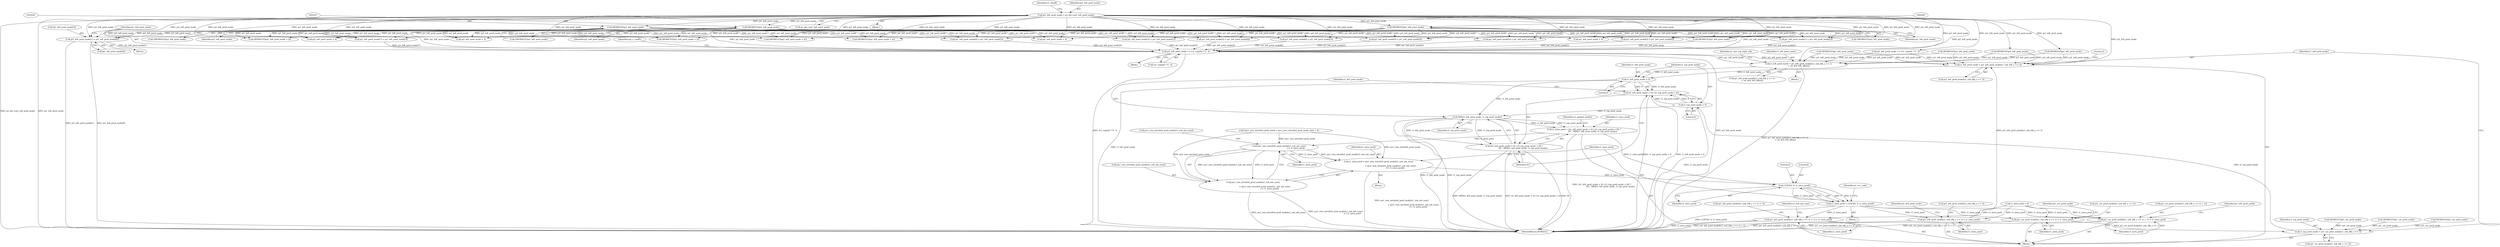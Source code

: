 digraph "0_Android_a583270e1c96d307469c83dc42bd3c5f1b9ef63f@pointer" {
"1002172" [label="(Call,pi1_left_pred_mode[1] = pi1_left_pred_mode[0])"];
"1002036" [label="(Call,(WORD32*)pi1_left_pred_mode)"];
"1001930" [label="(Call,pi1_left_pred_mode = ps_dec->pi1_left_pred_mode)"];
"1002044" [label="(Call,(WORD32*)pi1_left_pred_mode)"];
"1002028" [label="(Call,(WORD32*)pi1_left_pred_mode)"];
"1002179" [label="(Call,pi1_left_pred_mode += (u1_topmb) ? 0 : 4)"];
"1002261" [label="(Call,i1_left_pred_mode = pi1_left_pred_mode[u1_sub_blk_y << 1])"];
"1002385" [label="(Call,i1_left_pred_mode < 0)"];
"1002384" [label="(Call,(i1_left_pred_mode < 0) | (i1_top_pred_mode < 0))"];
"1002392" [label="(Call,MIN(i1_left_pred_mode, i1_top_pred_mode))"];
"1002381" [label="(Call,i1_intra_pred = ((i1_left_pred_mode < 0) | (i1_top_pred_mode < 0)) ?\n                            DC : MIN(i1_left_pred_mode, i1_top_pred_mode))"];
"1002422" [label="(Call,pu1_rem_intra4x4_pred_mode[u1_sub_mb_num]\n                                                     >= i1_intra_pred)"];
"1002416" [label="(Call,i1_intra_pred = pu1_rem_intra4x4_pred_mode[u1_sub_mb_num]\n\n                                     + (pu1_rem_intra4x4_pred_mode[u1_sub_mb_num]\n                                                     >= i1_intra_pred))"];
"1002429" [label="(Call,CLIP3(0, 8, i1_intra_pred))"];
"1002427" [label="(Call,i1_intra_pred = CLIP3(0, 8, i1_intra_pred))"];
"1002581" [label="(Call,pi1_cur_pred_mode[u1_sub_blk_x << 1] = i1_intra_pred)"];
"1002254" [label="(Call,i1_top_pred_mode = pi1_cur_pred_mode[u1_sub_blk_x << 1])"];
"1002388" [label="(Call,i1_top_pred_mode < 0)"];
"1002588" [label="(Call,pi1_cur_pred_mode[(u1_sub_blk_x << 1) + 1] = i1_intra_pred)"];
"1002597" [label="(Call,pi1_left_pred_mode[u1_sub_blk_y << 1] = i1_intra_pred)"];
"1002604" [label="(Call,pi1_left_pred_mode[(u1_sub_blk_y << 1) + 1] = i1_intra_pred)"];
"1002418" [label="(Call,pu1_rem_intra4x4_pred_mode[u1_sub_mb_num]\n\n                                     + (pu1_rem_intra4x4_pred_mode[u1_sub_mb_num]\n                                                     >= i1_intra_pred))"];
"1002383" [label="(Call,((i1_left_pred_mode < 0) | (i1_top_pred_mode < 0)) ?\n                            DC : MIN(i1_left_pred_mode, i1_top_pred_mode))"];
"1002273" [label="(Call,i1_left_pred_mode = pi1_left_pred_mode[(u1_sub_blk_y << 1)\n + u4_4x4_left_offset])"];
"1002176" [label="(Call,pi1_left_pred_mode[0])"];
"1002030" [label="(Identifier,pi1_left_pred_mode)"];
"1002080" [label="(Call,(WORD32*)(pi1_left_pred_mode + 4))"];
"1002605" [label="(Call,pi1_left_pred_mode[(u1_sub_blk_y << 1) + 1])"];
"1002273" [label="(Call,i1_left_pred_mode = pi1_left_pred_mode[(u1_sub_blk_y << 1)\n + u4_4x4_left_offset])"];
"1002381" [label="(Call,i1_intra_pred = ((i1_left_pred_mode < 0) | (i1_top_pred_mode < 0)) ?\n                            DC : MIN(i1_left_pred_mode, i1_top_pred_mode))"];
"1002415" [label="(Block,)"];
"1002121" [label="(Call,pi1_left_pred_mode + 4)"];
"1002418" [label="(Call,pu1_rem_intra4x4_pred_mode[u1_sub_mb_num]\n\n                                     + (pu1_rem_intra4x4_pred_mode[u1_sub_mb_num]\n                                                     >= i1_intra_pred))"];
"1002386" [label="(Identifier,i1_left_pred_mode)"];
"1002137" [label="(Call,pi1_left_pred_mode[6] = pi1_left_pred_mode[3])"];
"1002165" [label="(Call,pi1_left_pred_mode[2] = pi1_left_pred_mode[1])"];
"1002035" [label="(Call,*(WORD32*)pi1_left_pred_mode)"];
"1002597" [label="(Call,pi1_left_pred_mode[u1_sub_blk_y << 1] = i1_intra_pred)"];
"1002216" [label="(Call,(WORD32*)pi1_left_pred_mode)"];
"1002581" [label="(Call,pi1_cur_pred_mode[u1_sub_blk_x << 1] = i1_intra_pred)"];
"1002272" [label="(Block,)"];
"1002187" [label="(Call,pi1_left_pred_mode += (u1_topmb) ? 0 : 4)"];
"1002130" [label="(Call,pi1_left_pred_mode[7] = pi1_left_pred_mode[3])"];
"1002447" [label="(Call,i1_intra_pred = 0)"];
"1002422" [label="(Call,pu1_rem_intra4x4_pred_mode[u1_sub_mb_num]\n                                                     >= i1_intra_pred)"];
"1002082" [label="(Call,pi1_left_pred_mode + 4)"];
"1002429" [label="(Call,CLIP3(0, 8, i1_intra_pred))"];
"1002430" [label="(Literal,0)"];
"1002603" [label="(Identifier,i1_intra_pred)"];
"1002389" [label="(Identifier,i1_top_pred_mode)"];
"1002261" [label="(Call,i1_left_pred_mode = pi1_left_pred_mode[u1_sub_blk_y << 1])"];
"1002144" [label="(Call,pi1_left_pred_mode[5] = pi1_left_pred_mode[2])"];
"1002431" [label="(Literal,8)"];
"1002417" [label="(Identifier,i1_intra_pred)"];
"1001951" [label="(Call,(WORD32*)pi1_left_pred_mode)"];
"1002419" [label="(Call,pu1_rem_intra4x4_pred_mode[u1_sub_mb_num])"];
"1001993" [label="(Block,)"];
"1001932" [label="(Call,ps_dec->pi1_left_pred_mode)"];
"1002173" [label="(Call,pi1_left_pred_mode[1])"];
"1002387" [label="(Literal,0)"];
"1002423" [label="(Call,pu1_rem_intra4x4_pred_mode[u1_sub_mb_num])"];
"1002070" [label="(Call,(WORD32*)(pi1_left_pred_mode + 4))"];
"1002394" [label="(Identifier,i1_top_pred_mode)"];
"1002589" [label="(Call,pi1_cur_pred_mode[(u1_sub_blk_x << 1) + 1])"];
"1002242" [label="(Identifier,u1_sub_mb_num)"];
"1002606" [label="(Identifier,pi1_left_pred_mode)"];
"1001937" [label="(Identifier,u1_mbaff)"];
"1002043" [label="(Call,*(WORD32*)pi1_left_pred_mode)"];
"1002428" [label="(Identifier,i1_intra_pred)"];
"1001822" [label="(Block,)"];
"1002582" [label="(Call,pi1_cur_pred_mode[u1_sub_blk_x << 1])"];
"1002243" [label="(Block,)"];
"1002205" [label="(Call,(WORD32*)pi1_left_pred_mode)"];
"1002416" [label="(Call,i1_intra_pred = pu1_rem_intra4x4_pred_mode[u1_sub_mb_num]\n\n                                     + (pu1_rem_intra4x4_pred_mode[u1_sub_mb_num]\n                                                     >= i1_intra_pred))"];
"1002392" [label="(Call,MIN(i1_left_pred_mode, i1_top_pred_mode))"];
"1002046" [label="(Identifier,pi1_left_pred_mode)"];
"1002283" [label="(Identifier,u1_use_top_right_mb)"];
"1002221" [label="(Identifier,pi2_y_coeff1)"];
"1002072" [label="(Call,pi1_left_pred_mode + 4)"];
"1002027" [label="(Call,*(WORD32*)pi1_left_pred_mode)"];
"1002391" [label="(Identifier,DC)"];
"1002384" [label="(Call,(i1_left_pred_mode < 0) | (i1_top_pred_mode < 0))"];
"1003254" [label="(MethodReturn,WORD32)"];
"1002587" [label="(Identifier,i1_intra_pred)"];
"1002432" [label="(Identifier,i1_intra_pred)"];
"1002270" [label="(Literal,2)"];
"1002398" [label="(Identifier,u1_packed_modes)"];
"1002125" [label="(Call,(WORD32*)pi1_left_pred_mode)"];
"1002103" [label="(Call,pi1_left_pred_mode[2] = pi1_left_pred_mode[4])"];
"1002393" [label="(Identifier,i1_left_pred_mode)"];
"1002090" [label="(Call,(WORD32*)(pi1_left_pred_mode + 4))"];
"1002036" [label="(Call,(WORD32*)pi1_left_pred_mode)"];
"1002382" [label="(Identifier,i1_intra_pred)"];
"1002436" [label="(Identifier,u1_err_code)"];
"1001931" [label="(Identifier,pi1_left_pred_mode)"];
"1002044" [label="(Call,(WORD32*)pi1_left_pred_mode)"];
"1002390" [label="(Literal,0)"];
"1002151" [label="(Call,pi1_left_pred_mode[4] = pi1_left_pred_mode[2])"];
"1002275" [label="(Call,pi1_left_pred_mode[(u1_sub_blk_y << 1)\n + u4_4x4_left_offset])"];
"1002604" [label="(Call,pi1_left_pred_mode[(u1_sub_blk_y << 1) + 1] = i1_intra_pred)"];
"1002385" [label="(Call,i1_left_pred_mode < 0)"];
"1002383" [label="(Call,((i1_left_pred_mode < 0) | (i1_top_pred_mode < 0)) ?\n                            DC : MIN(i1_left_pred_mode, i1_top_pred_mode))"];
"1002588" [label="(Call,pi1_cur_pred_mode[(u1_sub_blk_x << 1) + 1] = i1_intra_pred)"];
"1002180" [label="(Identifier,pi1_left_pred_mode)"];
"1002596" [label="(Identifier,i1_intra_pred)"];
"1002262" [label="(Identifier,i1_left_pred_mode)"];
"1002172" [label="(Call,pi1_left_pred_mode[1] = pi1_left_pred_mode[0])"];
"1002179" [label="(Call,pi1_left_pred_mode += (u1_topmb) ? 0 : 4)"];
"1001899" [label="(Call,(WORD32*)pi1_cur_pred_mode)"];
"1001930" [label="(Call,pi1_left_pred_mode = ps_dec->pi1_left_pred_mode)"];
"1002028" [label="(Call,(WORD32*)pi1_left_pred_mode)"];
"1002395" [label="(Block,)"];
"1001849" [label="(Call,*pu1_rem_intra4x4_pred_mode = pu1_prev_intra4x4_pred_mode_data + 4)"];
"1001962" [label="(Call,(WORD32*)pi1_left_pred_mode)"];
"1002598" [label="(Call,pi1_left_pred_mode[u1_sub_blk_y << 1])"];
"1002158" [label="(Call,pi1_left_pred_mode[3] = pi1_left_pred_mode[1])"];
"1002256" [label="(Call,pi1_cur_pred_mode[u1_sub_blk_x << 1])"];
"1002119" [label="(Call,(WORD32*)(pi1_left_pred_mode + 4))"];
"1002110" [label="(Call,pi1_left_pred_mode[3] = pi1_left_pred_mode[6])"];
"1001921" [label="(Call,(WORD32*)pi1_cur_pred_mode)"];
"1002096" [label="(Call,pi1_left_pred_mode[1] = pi1_left_pred_mode[2])"];
"1002388" [label="(Call,i1_top_pred_mode < 0)"];
"1002255" [label="(Identifier,i1_top_pred_mode)"];
"1001910" [label="(Call,(WORD32*)pi1_cur_pred_mode)"];
"1002590" [label="(Identifier,pi1_cur_pred_mode)"];
"1002254" [label="(Call,i1_top_pred_mode = pi1_cur_pred_mode[u1_sub_blk_x << 1])"];
"1002129" [label="(Block,)"];
"1002038" [label="(Identifier,pi1_left_pred_mode)"];
"1002426" [label="(Identifier,i1_intra_pred)"];
"1002274" [label="(Identifier,i1_left_pred_mode)"];
"1002599" [label="(Identifier,pi1_left_pred_mode)"];
"1002427" [label="(Call,i1_intra_pred = CLIP3(0, 8, i1_intra_pred))"];
"1002092" [label="(Call,pi1_left_pred_mode + 4)"];
"1002263" [label="(Call,pi1_left_pred_mode[u1_sub_blk_y << 1])"];
"1002612" [label="(Identifier,i1_intra_pred)"];
"1002181" [label="(Call,(u1_topmb) ? 0 : 4)"];
"1002172" -> "1002129"  [label="AST: "];
"1002172" -> "1002176"  [label="CFG: "];
"1002173" -> "1002172"  [label="AST: "];
"1002176" -> "1002172"  [label="AST: "];
"1002180" -> "1002172"  [label="CFG: "];
"1002172" -> "1003254"  [label="DDG: pi1_left_pred_mode[1]"];
"1002172" -> "1003254"  [label="DDG: pi1_left_pred_mode[0]"];
"1002036" -> "1002172"  [label="DDG: pi1_left_pred_mode"];
"1002044" -> "1002172"  [label="DDG: pi1_left_pred_mode"];
"1002028" -> "1002172"  [label="DDG: pi1_left_pred_mode"];
"1001930" -> "1002172"  [label="DDG: pi1_left_pred_mode"];
"1002172" -> "1002179"  [label="DDG: pi1_left_pred_mode[1]"];
"1002036" -> "1002035"  [label="AST: "];
"1002036" -> "1002038"  [label="CFG: "];
"1002037" -> "1002036"  [label="AST: "];
"1002038" -> "1002036"  [label="AST: "];
"1002035" -> "1002036"  [label="CFG: "];
"1001930" -> "1002036"  [label="DDG: pi1_left_pred_mode"];
"1002036" -> "1002070"  [label="DDG: pi1_left_pred_mode"];
"1002036" -> "1002072"  [label="DDG: pi1_left_pred_mode"];
"1002036" -> "1002080"  [label="DDG: pi1_left_pred_mode"];
"1002036" -> "1002082"  [label="DDG: pi1_left_pred_mode"];
"1002036" -> "1002090"  [label="DDG: pi1_left_pred_mode"];
"1002036" -> "1002092"  [label="DDG: pi1_left_pred_mode"];
"1002036" -> "1002096"  [label="DDG: pi1_left_pred_mode"];
"1002036" -> "1002103"  [label="DDG: pi1_left_pred_mode"];
"1002036" -> "1002110"  [label="DDG: pi1_left_pred_mode"];
"1002036" -> "1002119"  [label="DDG: pi1_left_pred_mode"];
"1002036" -> "1002121"  [label="DDG: pi1_left_pred_mode"];
"1002036" -> "1002125"  [label="DDG: pi1_left_pred_mode"];
"1002036" -> "1002130"  [label="DDG: pi1_left_pred_mode"];
"1002036" -> "1002137"  [label="DDG: pi1_left_pred_mode"];
"1002036" -> "1002144"  [label="DDG: pi1_left_pred_mode"];
"1002036" -> "1002151"  [label="DDG: pi1_left_pred_mode"];
"1002036" -> "1002158"  [label="DDG: pi1_left_pred_mode"];
"1002036" -> "1002165"  [label="DDG: pi1_left_pred_mode"];
"1002036" -> "1002179"  [label="DDG: pi1_left_pred_mode"];
"1001930" -> "1001822"  [label="AST: "];
"1001930" -> "1001932"  [label="CFG: "];
"1001931" -> "1001930"  [label="AST: "];
"1001932" -> "1001930"  [label="AST: "];
"1001937" -> "1001930"  [label="CFG: "];
"1001930" -> "1003254"  [label="DDG: ps_dec->pi1_left_pred_mode"];
"1001930" -> "1003254"  [label="DDG: pi1_left_pred_mode"];
"1001930" -> "1001951"  [label="DDG: pi1_left_pred_mode"];
"1001930" -> "1001962"  [label="DDG: pi1_left_pred_mode"];
"1001930" -> "1002028"  [label="DDG: pi1_left_pred_mode"];
"1001930" -> "1002044"  [label="DDG: pi1_left_pred_mode"];
"1001930" -> "1002070"  [label="DDG: pi1_left_pred_mode"];
"1001930" -> "1002072"  [label="DDG: pi1_left_pred_mode"];
"1001930" -> "1002080"  [label="DDG: pi1_left_pred_mode"];
"1001930" -> "1002082"  [label="DDG: pi1_left_pred_mode"];
"1001930" -> "1002090"  [label="DDG: pi1_left_pred_mode"];
"1001930" -> "1002092"  [label="DDG: pi1_left_pred_mode"];
"1001930" -> "1002096"  [label="DDG: pi1_left_pred_mode"];
"1001930" -> "1002103"  [label="DDG: pi1_left_pred_mode"];
"1001930" -> "1002110"  [label="DDG: pi1_left_pred_mode"];
"1001930" -> "1002119"  [label="DDG: pi1_left_pred_mode"];
"1001930" -> "1002121"  [label="DDG: pi1_left_pred_mode"];
"1001930" -> "1002125"  [label="DDG: pi1_left_pred_mode"];
"1001930" -> "1002130"  [label="DDG: pi1_left_pred_mode"];
"1001930" -> "1002137"  [label="DDG: pi1_left_pred_mode"];
"1001930" -> "1002144"  [label="DDG: pi1_left_pred_mode"];
"1001930" -> "1002151"  [label="DDG: pi1_left_pred_mode"];
"1001930" -> "1002158"  [label="DDG: pi1_left_pred_mode"];
"1001930" -> "1002165"  [label="DDG: pi1_left_pred_mode"];
"1001930" -> "1002179"  [label="DDG: pi1_left_pred_mode"];
"1001930" -> "1002187"  [label="DDG: pi1_left_pred_mode"];
"1001930" -> "1002261"  [label="DDG: pi1_left_pred_mode"];
"1001930" -> "1002273"  [label="DDG: pi1_left_pred_mode"];
"1002044" -> "1002043"  [label="AST: "];
"1002044" -> "1002046"  [label="CFG: "];
"1002045" -> "1002044"  [label="AST: "];
"1002046" -> "1002044"  [label="AST: "];
"1002043" -> "1002044"  [label="CFG: "];
"1002044" -> "1002070"  [label="DDG: pi1_left_pred_mode"];
"1002044" -> "1002072"  [label="DDG: pi1_left_pred_mode"];
"1002044" -> "1002080"  [label="DDG: pi1_left_pred_mode"];
"1002044" -> "1002082"  [label="DDG: pi1_left_pred_mode"];
"1002044" -> "1002090"  [label="DDG: pi1_left_pred_mode"];
"1002044" -> "1002092"  [label="DDG: pi1_left_pred_mode"];
"1002044" -> "1002096"  [label="DDG: pi1_left_pred_mode"];
"1002044" -> "1002103"  [label="DDG: pi1_left_pred_mode"];
"1002044" -> "1002110"  [label="DDG: pi1_left_pred_mode"];
"1002044" -> "1002119"  [label="DDG: pi1_left_pred_mode"];
"1002044" -> "1002121"  [label="DDG: pi1_left_pred_mode"];
"1002044" -> "1002125"  [label="DDG: pi1_left_pred_mode"];
"1002044" -> "1002130"  [label="DDG: pi1_left_pred_mode"];
"1002044" -> "1002137"  [label="DDG: pi1_left_pred_mode"];
"1002044" -> "1002144"  [label="DDG: pi1_left_pred_mode"];
"1002044" -> "1002151"  [label="DDG: pi1_left_pred_mode"];
"1002044" -> "1002158"  [label="DDG: pi1_left_pred_mode"];
"1002044" -> "1002165"  [label="DDG: pi1_left_pred_mode"];
"1002044" -> "1002179"  [label="DDG: pi1_left_pred_mode"];
"1002028" -> "1002027"  [label="AST: "];
"1002028" -> "1002030"  [label="CFG: "];
"1002029" -> "1002028"  [label="AST: "];
"1002030" -> "1002028"  [label="AST: "];
"1002027" -> "1002028"  [label="CFG: "];
"1002028" -> "1002070"  [label="DDG: pi1_left_pred_mode"];
"1002028" -> "1002072"  [label="DDG: pi1_left_pred_mode"];
"1002028" -> "1002080"  [label="DDG: pi1_left_pred_mode"];
"1002028" -> "1002082"  [label="DDG: pi1_left_pred_mode"];
"1002028" -> "1002090"  [label="DDG: pi1_left_pred_mode"];
"1002028" -> "1002092"  [label="DDG: pi1_left_pred_mode"];
"1002028" -> "1002096"  [label="DDG: pi1_left_pred_mode"];
"1002028" -> "1002103"  [label="DDG: pi1_left_pred_mode"];
"1002028" -> "1002110"  [label="DDG: pi1_left_pred_mode"];
"1002028" -> "1002119"  [label="DDG: pi1_left_pred_mode"];
"1002028" -> "1002121"  [label="DDG: pi1_left_pred_mode"];
"1002028" -> "1002125"  [label="DDG: pi1_left_pred_mode"];
"1002028" -> "1002130"  [label="DDG: pi1_left_pred_mode"];
"1002028" -> "1002137"  [label="DDG: pi1_left_pred_mode"];
"1002028" -> "1002144"  [label="DDG: pi1_left_pred_mode"];
"1002028" -> "1002151"  [label="DDG: pi1_left_pred_mode"];
"1002028" -> "1002158"  [label="DDG: pi1_left_pred_mode"];
"1002028" -> "1002165"  [label="DDG: pi1_left_pred_mode"];
"1002028" -> "1002179"  [label="DDG: pi1_left_pred_mode"];
"1002179" -> "1001993"  [label="AST: "];
"1002179" -> "1002181"  [label="CFG: "];
"1002180" -> "1002179"  [label="AST: "];
"1002181" -> "1002179"  [label="AST: "];
"1002221" -> "1002179"  [label="CFG: "];
"1002179" -> "1003254"  [label="DDG: (u1_topmb) ? 0 : 4"];
"1002179" -> "1003254"  [label="DDG: pi1_left_pred_mode"];
"1002110" -> "1002179"  [label="DDG: pi1_left_pred_mode[3]"];
"1002144" -> "1002179"  [label="DDG: pi1_left_pred_mode[5]"];
"1002130" -> "1002179"  [label="DDG: pi1_left_pred_mode[7]"];
"1002158" -> "1002179"  [label="DDG: pi1_left_pred_mode[3]"];
"1002125" -> "1002179"  [label="DDG: pi1_left_pred_mode"];
"1002096" -> "1002179"  [label="DDG: pi1_left_pred_mode[1]"];
"1002151" -> "1002179"  [label="DDG: pi1_left_pred_mode[4]"];
"1002103" -> "1002179"  [label="DDG: pi1_left_pred_mode[2]"];
"1002137" -> "1002179"  [label="DDG: pi1_left_pred_mode[6]"];
"1002165" -> "1002179"  [label="DDG: pi1_left_pred_mode[2]"];
"1002179" -> "1002261"  [label="DDG: pi1_left_pred_mode"];
"1002179" -> "1002273"  [label="DDG: pi1_left_pred_mode"];
"1002261" -> "1002243"  [label="AST: "];
"1002261" -> "1002263"  [label="CFG: "];
"1002262" -> "1002261"  [label="AST: "];
"1002263" -> "1002261"  [label="AST: "];
"1002270" -> "1002261"  [label="CFG: "];
"1002205" -> "1002261"  [label="DDG: pi1_left_pred_mode"];
"1002597" -> "1002261"  [label="DDG: pi1_left_pred_mode[u1_sub_blk_y << 1]"];
"1001951" -> "1002261"  [label="DDG: pi1_left_pred_mode"];
"1002187" -> "1002261"  [label="DDG: pi1_left_pred_mode"];
"1002216" -> "1002261"  [label="DDG: pi1_left_pred_mode"];
"1001962" -> "1002261"  [label="DDG: pi1_left_pred_mode"];
"1002261" -> "1002385"  [label="DDG: i1_left_pred_mode"];
"1002385" -> "1002384"  [label="AST: "];
"1002385" -> "1002387"  [label="CFG: "];
"1002386" -> "1002385"  [label="AST: "];
"1002387" -> "1002385"  [label="AST: "];
"1002389" -> "1002385"  [label="CFG: "];
"1002385" -> "1003254"  [label="DDG: i1_left_pred_mode"];
"1002385" -> "1002384"  [label="DDG: i1_left_pred_mode"];
"1002385" -> "1002384"  [label="DDG: 0"];
"1002273" -> "1002385"  [label="DDG: i1_left_pred_mode"];
"1002385" -> "1002392"  [label="DDG: i1_left_pred_mode"];
"1002384" -> "1002383"  [label="AST: "];
"1002384" -> "1002388"  [label="CFG: "];
"1002388" -> "1002384"  [label="AST: "];
"1002391" -> "1002384"  [label="CFG: "];
"1002393" -> "1002384"  [label="CFG: "];
"1002384" -> "1003254"  [label="DDG: i1_left_pred_mode < 0"];
"1002384" -> "1003254"  [label="DDG: i1_top_pred_mode < 0"];
"1002388" -> "1002384"  [label="DDG: i1_top_pred_mode"];
"1002388" -> "1002384"  [label="DDG: 0"];
"1002392" -> "1002383"  [label="AST: "];
"1002392" -> "1002394"  [label="CFG: "];
"1002393" -> "1002392"  [label="AST: "];
"1002394" -> "1002392"  [label="AST: "];
"1002383" -> "1002392"  [label="CFG: "];
"1002392" -> "1003254"  [label="DDG: i1_left_pred_mode"];
"1002392" -> "1003254"  [label="DDG: i1_top_pred_mode"];
"1002392" -> "1002381"  [label="DDG: i1_left_pred_mode"];
"1002392" -> "1002381"  [label="DDG: i1_top_pred_mode"];
"1002392" -> "1002383"  [label="DDG: i1_left_pred_mode"];
"1002392" -> "1002383"  [label="DDG: i1_top_pred_mode"];
"1002388" -> "1002392"  [label="DDG: i1_top_pred_mode"];
"1002381" -> "1002243"  [label="AST: "];
"1002381" -> "1002383"  [label="CFG: "];
"1002382" -> "1002381"  [label="AST: "];
"1002383" -> "1002381"  [label="AST: "];
"1002398" -> "1002381"  [label="CFG: "];
"1002381" -> "1003254"  [label="DDG: ((i1_left_pred_mode < 0) | (i1_top_pred_mode < 0)) ?\n                            DC : MIN(i1_left_pred_mode, i1_top_pred_mode)"];
"1002381" -> "1002422"  [label="DDG: i1_intra_pred"];
"1002381" -> "1002429"  [label="DDG: i1_intra_pred"];
"1002422" -> "1002418"  [label="AST: "];
"1002422" -> "1002426"  [label="CFG: "];
"1002423" -> "1002422"  [label="AST: "];
"1002426" -> "1002422"  [label="AST: "];
"1002418" -> "1002422"  [label="CFG: "];
"1002422" -> "1002416"  [label="DDG: pu1_rem_intra4x4_pred_mode[u1_sub_mb_num]"];
"1002422" -> "1002416"  [label="DDG: i1_intra_pred"];
"1002422" -> "1002418"  [label="DDG: pu1_rem_intra4x4_pred_mode[u1_sub_mb_num]"];
"1002422" -> "1002418"  [label="DDG: i1_intra_pred"];
"1001849" -> "1002422"  [label="DDG: pu1_rem_intra4x4_pred_mode"];
"1002416" -> "1002415"  [label="AST: "];
"1002416" -> "1002418"  [label="CFG: "];
"1002417" -> "1002416"  [label="AST: "];
"1002418" -> "1002416"  [label="AST: "];
"1002428" -> "1002416"  [label="CFG: "];
"1002416" -> "1003254"  [label="DDG: pu1_rem_intra4x4_pred_mode[u1_sub_mb_num]\n\n                                     + (pu1_rem_intra4x4_pred_mode[u1_sub_mb_num]\n                                                     >= i1_intra_pred)"];
"1001849" -> "1002416"  [label="DDG: pu1_rem_intra4x4_pred_mode"];
"1002416" -> "1002429"  [label="DDG: i1_intra_pred"];
"1002429" -> "1002427"  [label="AST: "];
"1002429" -> "1002432"  [label="CFG: "];
"1002430" -> "1002429"  [label="AST: "];
"1002431" -> "1002429"  [label="AST: "];
"1002432" -> "1002429"  [label="AST: "];
"1002427" -> "1002429"  [label="CFG: "];
"1002429" -> "1002427"  [label="DDG: 0"];
"1002429" -> "1002427"  [label="DDG: 8"];
"1002429" -> "1002427"  [label="DDG: i1_intra_pred"];
"1002427" -> "1002395"  [label="AST: "];
"1002428" -> "1002427"  [label="AST: "];
"1002436" -> "1002427"  [label="CFG: "];
"1002427" -> "1003254"  [label="DDG: CLIP3(0, 8, i1_intra_pred)"];
"1002427" -> "1002581"  [label="DDG: i1_intra_pred"];
"1002427" -> "1002588"  [label="DDG: i1_intra_pred"];
"1002427" -> "1002597"  [label="DDG: i1_intra_pred"];
"1002427" -> "1002604"  [label="DDG: i1_intra_pred"];
"1002581" -> "1002243"  [label="AST: "];
"1002581" -> "1002587"  [label="CFG: "];
"1002582" -> "1002581"  [label="AST: "];
"1002587" -> "1002581"  [label="AST: "];
"1002590" -> "1002581"  [label="CFG: "];
"1002581" -> "1003254"  [label="DDG: pi1_cur_pred_mode[u1_sub_blk_x << 1]"];
"1002581" -> "1002254"  [label="DDG: pi1_cur_pred_mode[u1_sub_blk_x << 1]"];
"1002447" -> "1002581"  [label="DDG: i1_intra_pred"];
"1002254" -> "1002243"  [label="AST: "];
"1002254" -> "1002256"  [label="CFG: "];
"1002255" -> "1002254"  [label="AST: "];
"1002256" -> "1002254"  [label="AST: "];
"1002262" -> "1002254"  [label="CFG: "];
"1001921" -> "1002254"  [label="DDG: pi1_cur_pred_mode"];
"1001899" -> "1002254"  [label="DDG: pi1_cur_pred_mode"];
"1001910" -> "1002254"  [label="DDG: pi1_cur_pred_mode"];
"1002254" -> "1002388"  [label="DDG: i1_top_pred_mode"];
"1002388" -> "1002390"  [label="CFG: "];
"1002389" -> "1002388"  [label="AST: "];
"1002390" -> "1002388"  [label="AST: "];
"1002388" -> "1003254"  [label="DDG: i1_top_pred_mode"];
"1002588" -> "1002243"  [label="AST: "];
"1002588" -> "1002596"  [label="CFG: "];
"1002589" -> "1002588"  [label="AST: "];
"1002596" -> "1002588"  [label="AST: "];
"1002599" -> "1002588"  [label="CFG: "];
"1002588" -> "1003254"  [label="DDG: pi1_cur_pred_mode[(u1_sub_blk_x << 1) + 1]"];
"1002447" -> "1002588"  [label="DDG: i1_intra_pred"];
"1002597" -> "1002243"  [label="AST: "];
"1002597" -> "1002603"  [label="CFG: "];
"1002598" -> "1002597"  [label="AST: "];
"1002603" -> "1002597"  [label="AST: "];
"1002606" -> "1002597"  [label="CFG: "];
"1002597" -> "1003254"  [label="DDG: pi1_left_pred_mode[u1_sub_blk_y << 1]"];
"1002447" -> "1002597"  [label="DDG: i1_intra_pred"];
"1002604" -> "1002243"  [label="AST: "];
"1002604" -> "1002612"  [label="CFG: "];
"1002605" -> "1002604"  [label="AST: "];
"1002612" -> "1002604"  [label="AST: "];
"1002242" -> "1002604"  [label="CFG: "];
"1002604" -> "1003254"  [label="DDG: i1_intra_pred"];
"1002604" -> "1003254"  [label="DDG: pi1_left_pred_mode[(u1_sub_blk_y << 1) + 1]"];
"1002447" -> "1002604"  [label="DDG: i1_intra_pred"];
"1002419" -> "1002418"  [label="AST: "];
"1002418" -> "1003254"  [label="DDG: pu1_rem_intra4x4_pred_mode[u1_sub_mb_num]"];
"1002418" -> "1003254"  [label="DDG: pu1_rem_intra4x4_pred_mode[u1_sub_mb_num]\n                                                     >= i1_intra_pred"];
"1001849" -> "1002418"  [label="DDG: pu1_rem_intra4x4_pred_mode"];
"1002383" -> "1002391"  [label="CFG: "];
"1002391" -> "1002383"  [label="AST: "];
"1002383" -> "1003254"  [label="DDG: DC"];
"1002383" -> "1003254"  [label="DDG: MIN(i1_left_pred_mode, i1_top_pred_mode)"];
"1002383" -> "1003254"  [label="DDG: (i1_left_pred_mode < 0) | (i1_top_pred_mode < 0)"];
"1002273" -> "1002272"  [label="AST: "];
"1002273" -> "1002275"  [label="CFG: "];
"1002274" -> "1002273"  [label="AST: "];
"1002275" -> "1002273"  [label="AST: "];
"1002283" -> "1002273"  [label="CFG: "];
"1002273" -> "1003254"  [label="DDG: pi1_left_pred_mode[(u1_sub_blk_y << 1)\n + u4_4x4_left_offset]"];
"1002205" -> "1002273"  [label="DDG: pi1_left_pred_mode"];
"1001951" -> "1002273"  [label="DDG: pi1_left_pred_mode"];
"1002187" -> "1002273"  [label="DDG: pi1_left_pred_mode"];
"1002216" -> "1002273"  [label="DDG: pi1_left_pred_mode"];
"1001962" -> "1002273"  [label="DDG: pi1_left_pred_mode"];
}
